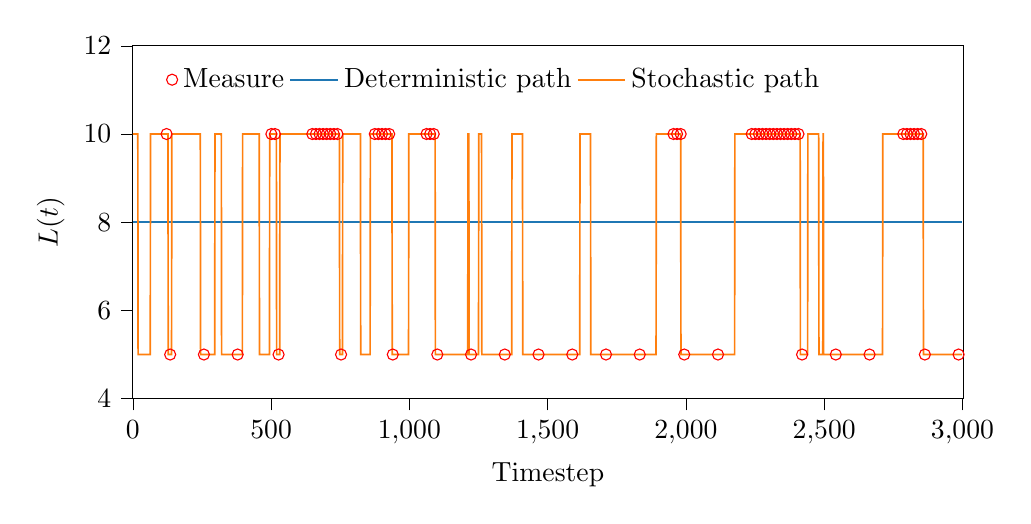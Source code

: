 % This file was created by tikzplotlib v0.9.1.
\begin{tikzpicture}

\definecolor{color0}{rgb}{0.122,0.467,0.706}
\definecolor{color1}{rgb}{1,0.498,0.055}

\begin{axis}[
height=0.5\linewidth,
legend cell align={left},
legend columns=3,
legend style={fill opacity=0.8, draw opacity=1, text opacity=1, at={(0.03,0.97)}, anchor=north west, draw=none},
tick align=outside,
tick pos=left,
width=\linewidth,
x grid style={white!69.02!black},
xlabel={Timestep},
xmin=0, xmax=3002.124,
xtick style={color=black},
y grid style={white!69.02!black},
ylabel={\(\displaystyle L(t)\)},
ymin=4, ymax=12,
ytick style={color=black}
]
\addplot [only marks, mark=o, draw=red, colormap/viridis]
table{%
x                      y
122 10
135 5
257 5
379 5
501 10
514 10
527 5
649 10
662 10
675 10
688 10
701 10
714 10
727 10
740 10
753 5
875 10
888 10
901 10
914 10
927 10
940 5
1062 10
1075 10
1088 10
1101 5
1223 5
1345 5
1467 5
1589 5
1711 5
1833 5
1955 10
1968 10
1981 10
1994 5
2116 5
2238 10
2251 10
2264 10
2277 10
2290 10
2303 10
2316 10
2329 10
2342 10
2355 10
2368 10
2381 10
2394 10
2407 10
2420 5
2542 5
2664 5
2786 10
2799 10
2812 10
2825 10
2838 10
2851 10
2864 5
2986 5
};
\addlegendentry{Measure}
\addplot [semithick, color0]
table {%
0 8
2999 8
};
\addlegendentry{Deterministic path}
\addplot [semithick, color1]
table {%
0 10
18 10
19 5
63 5
64 10
127 10
128 5
140 5
141 10
244 10
245 5
296 5
297 10
320 10
321 5
396 5
397 10
457 10
458 5
494 5
495 10
519 10
520 5
531 5
532 10
747 10
748 5
758 5
759 10
823 10
824 5
858 5
859 10
937 10
938 5
997 5
998 10
1093 10
1094 5
1211 5
1212 10
1215 10
1216 5
1250 5
1251 10
1261 10
1262 5
1370 5
1371 10
1409 10
1410 5
1616 5
1617 10
1655 10
1656 5
1892 5
1893 10
1981 10
1982 5
2176 5
2177 10
2413 10
2414 5
2440 5
2441 10
2480 10
2481 5
2495 5
2496 10
2497 10
2498 5
2711 5
2712 10
2858 10
2859 5
2999 5
};
\addlegendentry{Stochastic path}
\end{axis}

\end{tikzpicture}
